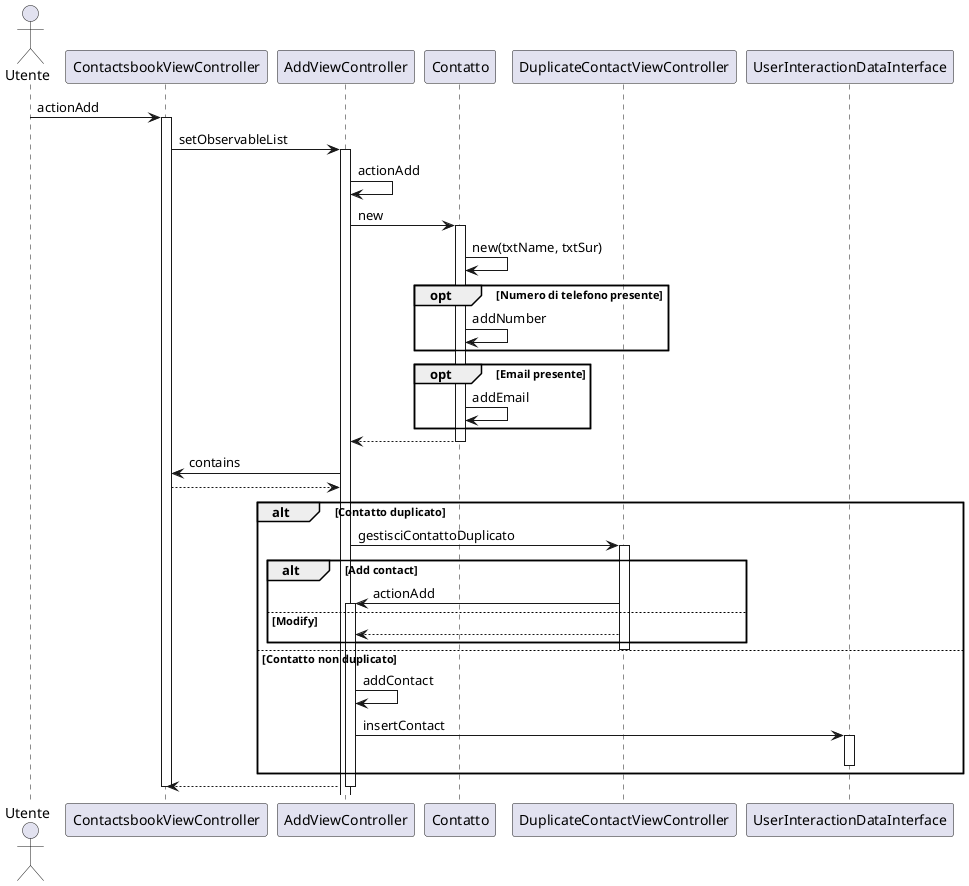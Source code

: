 @startuml
actor Utente
participant ContactsbookViewController
participant AddViewController
participant "Contatto" as Contact
participant DuplicateContactViewController
participant UserInteractionDataInterface

Utente -> ContactsbookViewController: actionAdd
activate ContactsbookViewController
ContactsbookViewController->AddViewController: setObservableList
activate AddViewController
AddViewController -> AddViewController: actionAdd
AddViewController -> Contact: new
activate Contact
Contact->Contact: new(txtName, txtSur)
opt Numero di telefono presente
    Contact -> Contact: addNumber
end
opt Email presente
    Contact -> Contact: addEmail
end
Contact --> AddViewController
deactivate Contact
AddViewController->ContactsbookViewController: contains
ContactsbookViewController-->AddViewController

alt Contatto duplicato
    AddViewController -> DuplicateContactViewController: gestisciContattoDuplicato
    activate DuplicateContactViewController
    alt Add contact
        DuplicateContactViewController->AddViewController: actionAdd
    activate AddViewController
    else Modify
        DuplicateContactViewController-->AddViewController
    end
    deactivate DuplicateContactViewController 
else Contatto non duplicato
    AddViewController -> AddViewController: addContact
    AddViewController->UserInteractionDataInterface: insertContact
    activate UserInteractionDataInterface
    deactivate UserInteractionDataInterface
end
deactivate Contact
AddViewController-->ContactsbookViewController
deactivate AddViewController
deactivate ContactsbookViewController
@enduml 